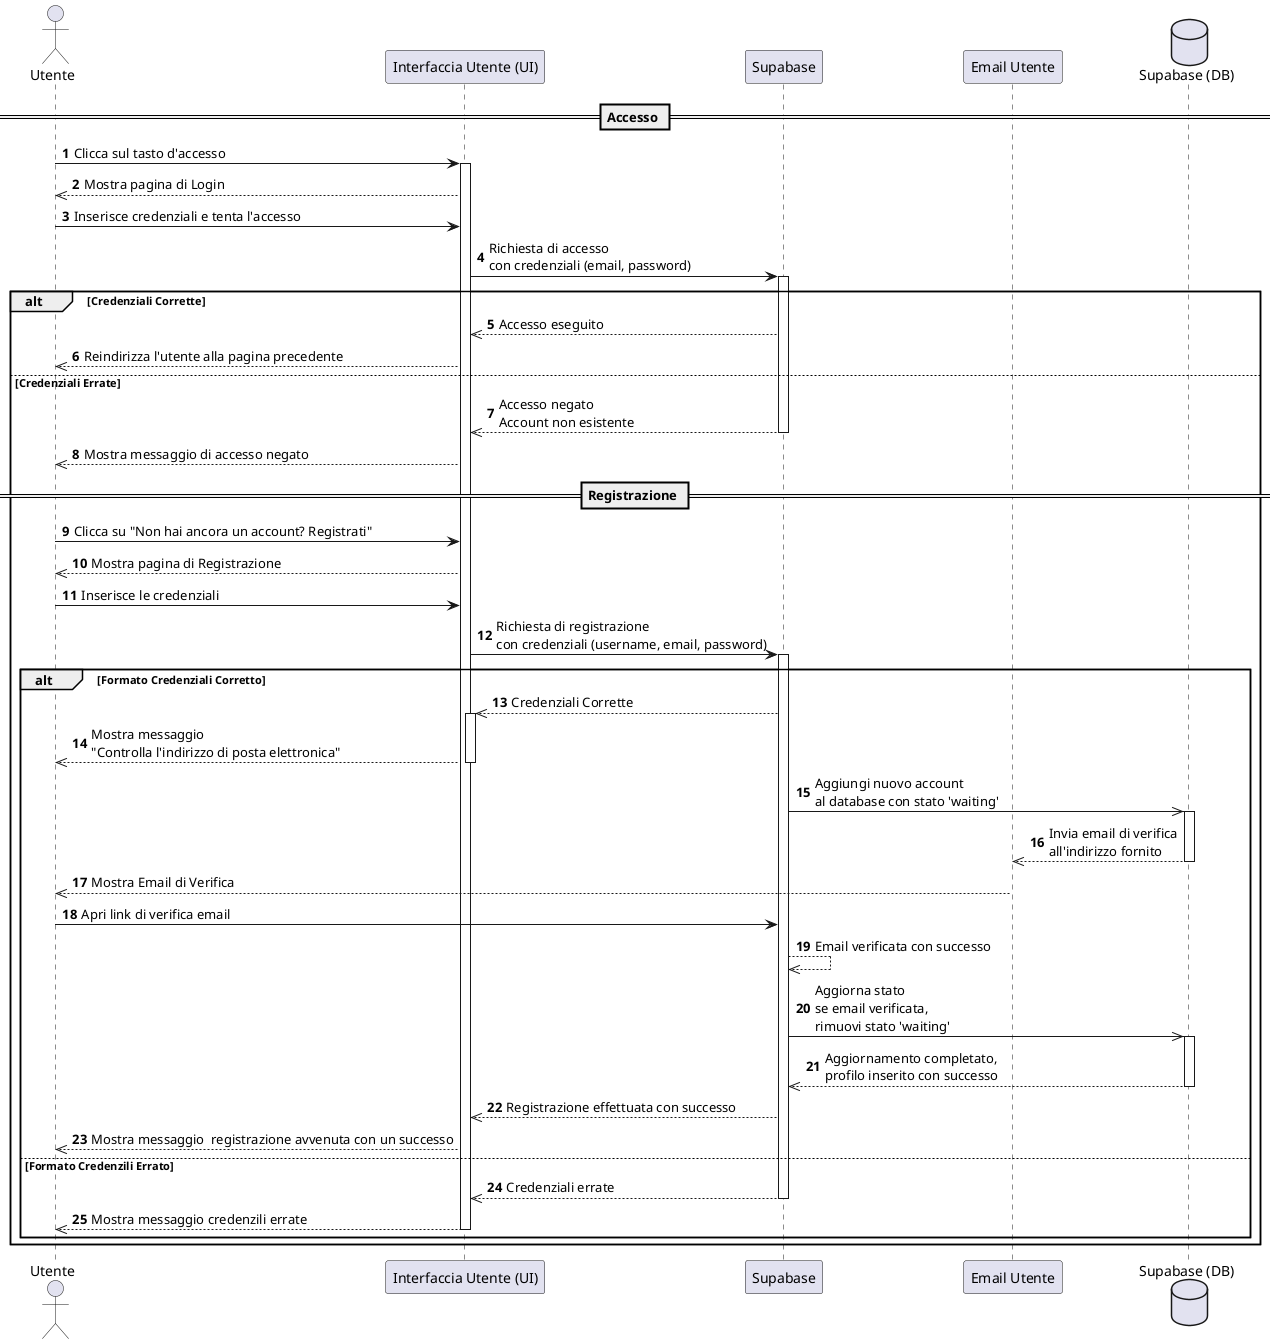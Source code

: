 @startuml SequenceDiagram

actor Utente
participant "Interfaccia Utente (UI)" as UI
participant Supabase
participant "Email Utente" as EmailService
database "Supabase (DB)" as Database

autonumber 1

== Accesso ==
Utente -> UI: Clicca sul tasto d'accesso

activate UI
UI -->> Utente: Mostra pagina di Login
Utente -> UI: Inserisce credenziali e tenta l'accesso
UI -> Supabase: Richiesta di accesso\ncon credenziali (email, password)

alt  Credenziali Corrette

    activate Supabase
    Supabase -->> UI: Accesso eseguito
    UI -->> Utente: Reindirizza l'utente alla pagina precedente

else Credenziali Errate

    
    Supabase -->> UI: Accesso negato\nAccount non esistente
    deactivate Supabase

    UI -->> Utente: Mostra messaggio di accesso negato
    == Registrazione ==
    Utente -> UI: Clicca su "Non hai ancora un account? Registrati"
    UI -->> Utente: Mostra pagina di Registrazione
    Utente -> UI: Inserisce le credenziali
    UI -> Supabase: Richiesta di registrazione\ncon credenziali (username, email, password)

    alt Formato Credenziali Corretto
        activate Supabase 

            Supabase -->> UI: Credenziali Corrette
            activate UI
                UI -->> Utente: Mostra messaggio\n"Controlla l'indirizzo di posta elettronica"   
            deactivate UI

                Supabase ->> Database: Aggiungi nuovo account\nal database con stato 'waiting'
            activate Database
            Database -->> EmailService: Invia email di verifica\nall'indirizzo fornito
            
            deactivate Database
            EmailService -->> Utente: Mostra Email di Verifica
            Utente -> Supabase: Apri link di verifica email

            Supabase -->> Supabase: Email verificata con successo

        Supabase ->> Database: Aggiorna stato\nse email verificata,\nrimuovi stato 'waiting'
        
        activate Database
            Database -->> Supabase: Aggiornamento completato,\nprofilo inserito con successo
        deactivate Database
    
        Supabase -->> UI: Registrazione effettuata con successo
        UI -->> Utente: Mostra messaggio  registrazione avvenuta con un successo 

    else Formato Credenzili Errato
        
        Supabase -->> UI: Credenziali errate
        deactivate Supabase
        
        UI -->> Utente: Mostra messaggio credenzili errate
        deactivate UI
    end

    
end
